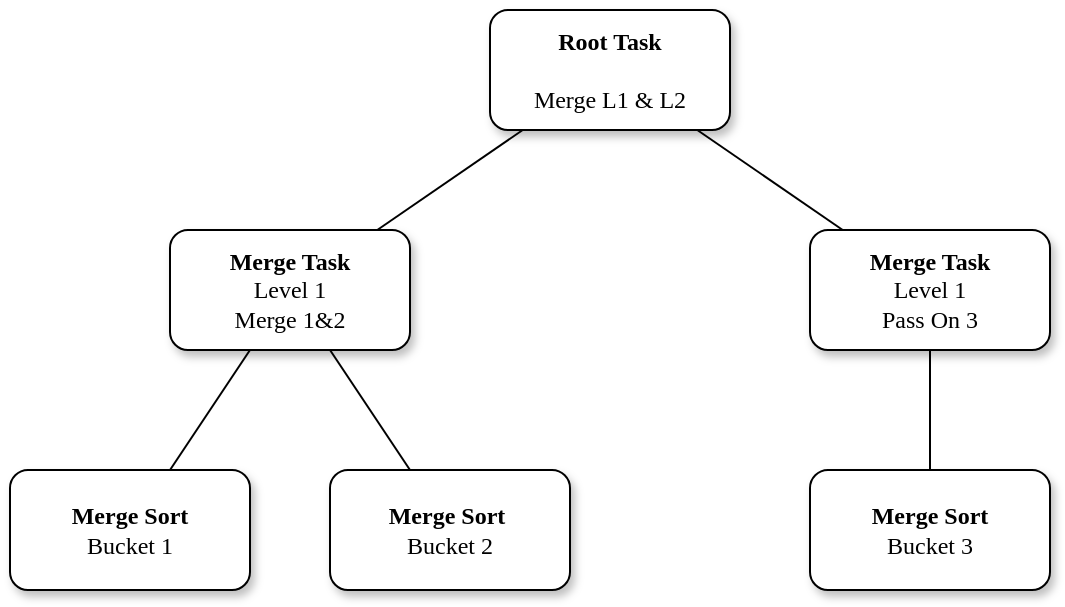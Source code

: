 <mxfile version="25.0.1">
  <diagram name="Page-1" id="3VN_ZinDPW6W2a6NR9Ro">
    <mxGraphModel dx="1434" dy="772" grid="1" gridSize="10" guides="1" tooltips="1" connect="1" arrows="1" fold="1" page="1" pageScale="1" pageWidth="850" pageHeight="1100" math="0" shadow="0">
      <root>
        <mxCell id="0" />
        <mxCell id="1" parent="0" />
        <mxCell id="oOIKrNYex0ZvE3Omc3OE-1" value="&lt;b&gt;Root Task&lt;/b&gt;&lt;br&gt;&lt;br&gt;Merge L1 &amp;amp; L2" style="whiteSpace=wrap;html=1;rounded=1;shadow=1;labelBackgroundColor=none;strokeWidth=1;fontFamily=Verdana;fontSize=12;align=center;" vertex="1" parent="1">
          <mxGeometry x="700" y="290" width="120" height="60" as="geometry" />
        </mxCell>
        <mxCell id="oOIKrNYex0ZvE3Omc3OE-2" value="&lt;span&gt;&lt;b&gt;Merge Task&lt;/b&gt;&lt;br&gt;Level 1&lt;br&gt;Merge 1&amp;amp;2&lt;/span&gt;" style="whiteSpace=wrap;html=1;rounded=1;shadow=1;labelBackgroundColor=none;strokeWidth=1;fontFamily=Verdana;fontSize=12;align=center;" vertex="1" parent="1">
          <mxGeometry x="540" y="400" width="120" height="60" as="geometry" />
        </mxCell>
        <mxCell id="oOIKrNYex0ZvE3Omc3OE-3" value="&lt;span&gt;&lt;b&gt;Merge Task &lt;br&gt;&lt;/b&gt;Level 1&lt;br&gt;Pass On 3&lt;/span&gt;" style="whiteSpace=wrap;html=1;rounded=1;shadow=1;labelBackgroundColor=none;strokeWidth=1;fontFamily=Verdana;fontSize=12;align=center;" vertex="1" parent="1">
          <mxGeometry x="860" y="400" width="120" height="60" as="geometry" />
        </mxCell>
        <mxCell id="oOIKrNYex0ZvE3Omc3OE-4" value="" style="rounded=0;html=1;labelBackgroundColor=none;startArrow=none;startFill=0;startSize=5;endArrow=none;endFill=0;endSize=5;jettySize=auto;orthogonalLoop=1;strokeWidth=1;fontFamily=Verdana;fontSize=12" edge="1" parent="1" source="oOIKrNYex0ZvE3Omc3OE-1" target="oOIKrNYex0ZvE3Omc3OE-3">
          <mxGeometry x="-0.3" y="13" relative="1" as="geometry">
            <mxPoint as="offset" />
          </mxGeometry>
        </mxCell>
        <mxCell id="oOIKrNYex0ZvE3Omc3OE-5" value="" style="rounded=0;html=1;labelBackgroundColor=none;startArrow=none;startFill=0;startSize=5;endArrow=none;endFill=0;endSize=5;jettySize=auto;orthogonalLoop=1;strokeWidth=1;fontFamily=Verdana;fontSize=12" edge="1" parent="1" source="oOIKrNYex0ZvE3Omc3OE-1" target="oOIKrNYex0ZvE3Omc3OE-2">
          <mxGeometry x="-0.359" y="-11" relative="1" as="geometry">
            <mxPoint as="offset" />
          </mxGeometry>
        </mxCell>
        <mxCell id="oOIKrNYex0ZvE3Omc3OE-6" value="&lt;span&gt;&lt;b&gt;Merge Sort &lt;/b&gt;&lt;br&gt;Bucket 1&lt;/span&gt;" style="whiteSpace=wrap;html=1;rounded=1;shadow=1;labelBackgroundColor=none;strokeWidth=1;fontFamily=Verdana;fontSize=12;align=center;" vertex="1" parent="1">
          <mxGeometry x="460" y="520" width="120" height="60" as="geometry" />
        </mxCell>
        <mxCell id="oOIKrNYex0ZvE3Omc3OE-7" value="&lt;span&gt;&lt;b&gt;Merge Sort&amp;nbsp;&lt;/b&gt;&lt;/span&gt;&lt;div&gt;&lt;span&gt;Bucket 2&lt;/span&gt;&lt;/div&gt;" style="whiteSpace=wrap;html=1;rounded=1;shadow=1;labelBackgroundColor=none;strokeWidth=1;fontFamily=Verdana;fontSize=12;align=center;" vertex="1" parent="1">
          <mxGeometry x="620" y="520" width="120" height="60" as="geometry" />
        </mxCell>
        <mxCell id="oOIKrNYex0ZvE3Omc3OE-8" value="&lt;span&gt;&lt;b&gt;Merge Sort &lt;/b&gt;&lt;br&gt;Bucket 3&lt;/span&gt;" style="whiteSpace=wrap;html=1;rounded=1;shadow=1;labelBackgroundColor=none;strokeWidth=1;fontFamily=Verdana;fontSize=12;align=center;" vertex="1" parent="1">
          <mxGeometry x="860" y="520" width="120" height="60" as="geometry" />
        </mxCell>
        <mxCell id="oOIKrNYex0ZvE3Omc3OE-10" value="" style="rounded=0;html=1;labelBackgroundColor=none;startArrow=none;startFill=0;startSize=5;endArrow=none;endFill=0;endSize=5;jettySize=auto;orthogonalLoop=1;strokeWidth=1;fontFamily=Verdana;fontSize=12" edge="1" parent="1" source="oOIKrNYex0ZvE3Omc3OE-2" target="oOIKrNYex0ZvE3Omc3OE-6">
          <mxGeometry x="-0.2" y="-14" relative="1" as="geometry">
            <mxPoint as="offset" />
          </mxGeometry>
        </mxCell>
        <mxCell id="oOIKrNYex0ZvE3Omc3OE-11" value="" style="rounded=0;html=1;labelBackgroundColor=none;startArrow=none;startFill=0;startSize=5;endArrow=none;endFill=0;endSize=5;jettySize=auto;orthogonalLoop=1;strokeWidth=1;fontFamily=Verdana;fontSize=12" edge="1" parent="1" source="oOIKrNYex0ZvE3Omc3OE-2" target="oOIKrNYex0ZvE3Omc3OE-7">
          <mxGeometry x="-0.2" y="14" relative="1" as="geometry">
            <mxPoint as="offset" />
          </mxGeometry>
        </mxCell>
        <mxCell id="oOIKrNYex0ZvE3Omc3OE-12" value="" style="rounded=0;html=1;labelBackgroundColor=none;startArrow=none;startFill=0;startSize=5;endArrow=none;endFill=0;endSize=5;jettySize=auto;orthogonalLoop=1;strokeWidth=1;fontFamily=Verdana;fontSize=12" edge="1" parent="1" source="oOIKrNYex0ZvE3Omc3OE-3" target="oOIKrNYex0ZvE3Omc3OE-8">
          <mxGeometry x="-0.261" y="-13" relative="1" as="geometry">
            <mxPoint as="offset" />
          </mxGeometry>
        </mxCell>
      </root>
    </mxGraphModel>
  </diagram>
</mxfile>
